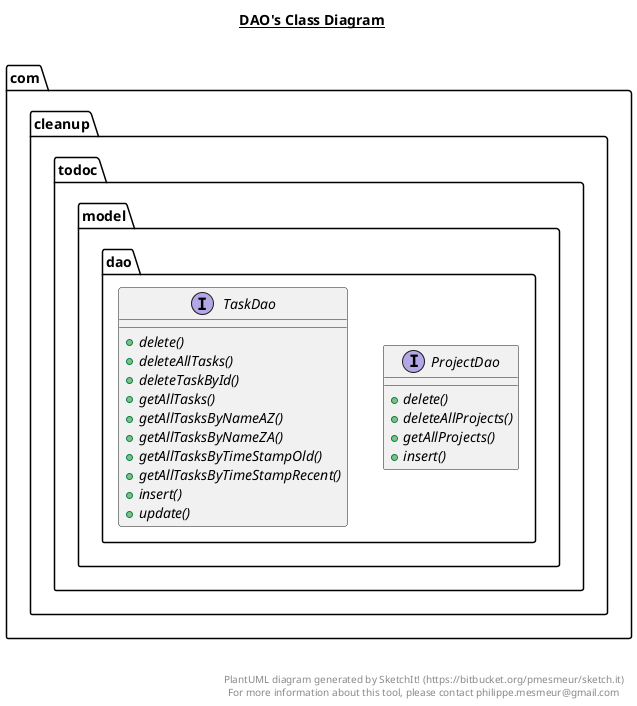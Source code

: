 @startuml

title __DAO's Class Diagram__\n

  namespace com.cleanup.todoc {
    namespace model.dao {
      interface com.cleanup.todoc.model.dao.ProjectDao {
          {abstract} + delete()
          {abstract} + deleteAllProjects()
          {abstract} + getAllProjects()
          {abstract} + insert()
      }
    }
  }
  

  namespace com.cleanup.todoc {
    namespace model.dao {
      interface com.cleanup.todoc.model.dao.TaskDao {
          {abstract} + delete()
          {abstract} + deleteAllTasks()
          {abstract} + deleteTaskById()
          {abstract} + getAllTasks()
          {abstract} + getAllTasksByNameAZ()
          {abstract} + getAllTasksByNameZA()
          {abstract} + getAllTasksByTimeStampOld()
          {abstract} + getAllTasksByTimeStampRecent()
          {abstract} + insert()
          {abstract} + update()
      }
    }
  }
  



right footer


PlantUML diagram generated by SketchIt! (https://bitbucket.org/pmesmeur/sketch.it)
For more information about this tool, please contact philippe.mesmeur@gmail.com
endfooter

@enduml

